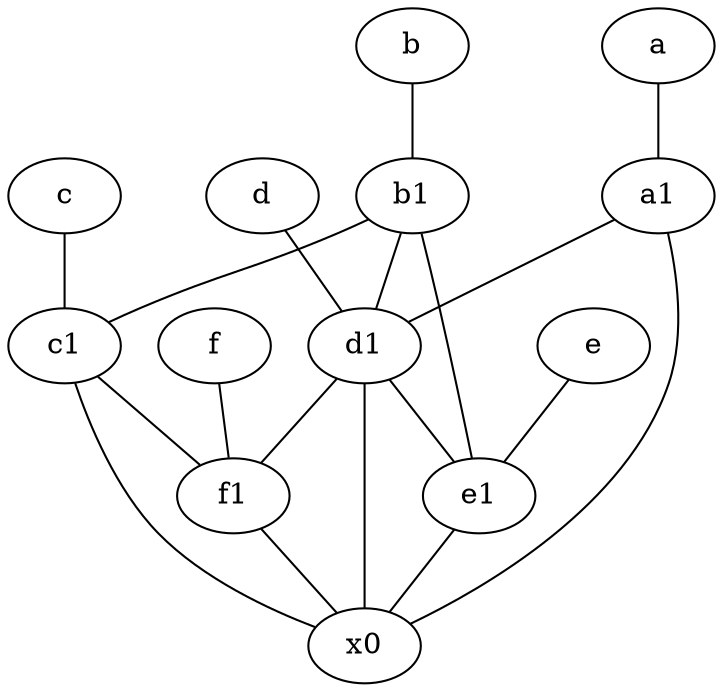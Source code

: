 graph {
	node [labelfontsize=50]
	f [labelfontsize=50 pos="3,9!"]
	b [labelfontsize=50 pos="10,4!"]
	d [labelfontsize=50 pos="2,5!"]
	e1 [labelfontsize=50 pos="7,7!"]
	e [labelfontsize=50 pos="7,9!"]
	x0 [labelfontsize=50]
	b1 [labelfontsize=50 pos="9,4!"]
	c1 [labelfontsize=50 pos="4.5,3!"]
	a1 [labelfontsize=50 pos="8,3!"]
	d1 [labelfontsize=50 pos="3,5!"]
	c [labelfontsize=50 pos="4.5,2!"]
	a [labelfontsize=50 pos="8,2!"]
	f1 [labelfontsize=50 pos="3,8!"]
	c1 -- f1
	b1 -- c1
	a1 -- d1
	d1 -- f1
	d1 -- e1
	e -- e1
	b1 -- e1
	f1 -- x0
	b -- b1
	c1 -- x0
	a1 -- x0
	a -- a1
	c -- c1
	d -- d1
	e1 -- x0
	d1 -- x0
	f -- f1
	b1 -- d1
}
